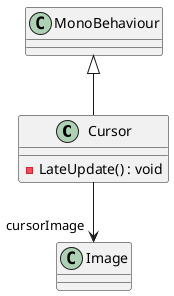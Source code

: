 @startuml
class Cursor {
    - LateUpdate() : void
}
MonoBehaviour <|-- Cursor
Cursor --> "cursorImage" Image
@enduml
